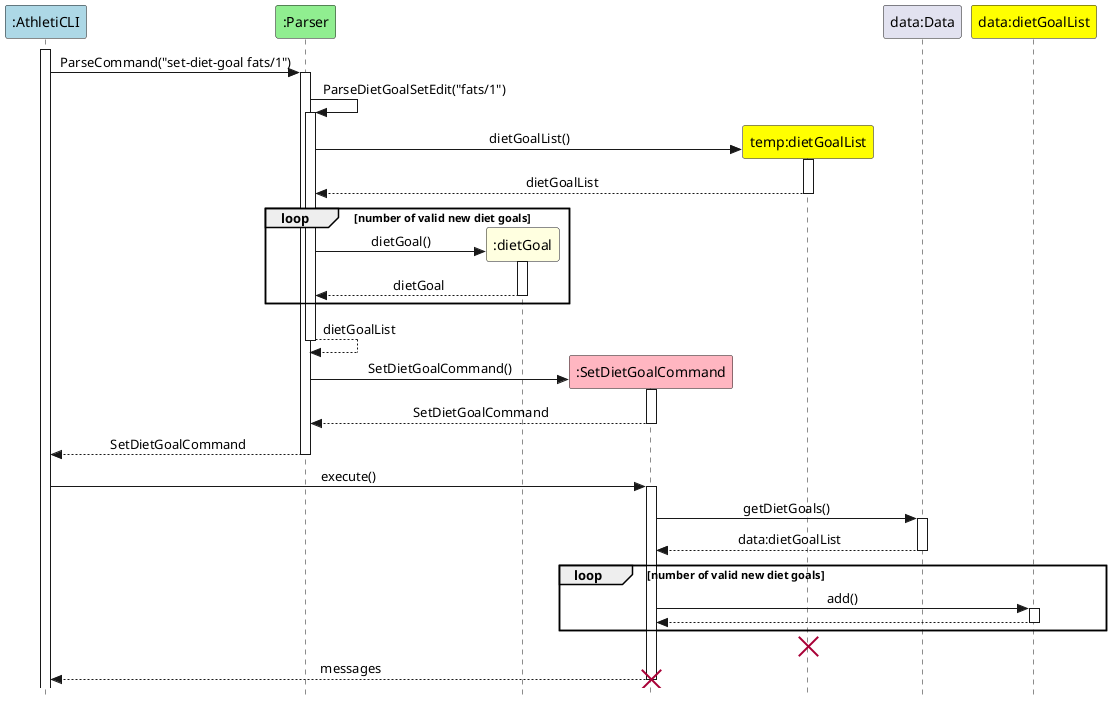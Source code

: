 @startuml
'https://plantuml.com/sequence-diagram
skinparam Style strictuml
skinparam SequenceMessageAlignment center
participant ":AthletiCLI" as AthletiCLI #lightblue
participant ":Parser" as Parser #lightgreen
participant ":dietGoal" as dietGoal #lightyellow
participant ":SetDietGoalCommand" as SetDietGoalCommand #lightpink
participant "temp:dietGoalList" as tempDietGoalList #yellow
participant "data:Data" as dataData
participant "data:dietGoalList" as dataDietGoalList #yellow


'autonumber
AthletiCLI++
AthletiCLI -> Parser++ : ParseCommand("set-diet-goal fats/1")
Parser -> Parser++ : ParseDietGoalSetEdit("fats/1")
create tempDietGoalList
Parser -> tempDietGoalList++ : dietGoalList()
tempDietGoalList --> Parser-- : dietGoalList

    loop number of valid new diet goals
    create dietGoal
    Parser -> dietGoal++ : dietGoal()
    dietGoal --> Parser-- : dietGoal
    end

Parser --> Parser-- : dietGoalList
create SetDietGoalCommand
Parser -> SetDietGoalCommand++ : SetDietGoalCommand()
SetDietGoalCommand --> Parser-- : SetDietGoalCommand
Parser --> AthletiCLI-- : SetDietGoalCommand
AthletiCLI -> SetDietGoalCommand++ : execute()
SetDietGoalCommand -> dataData++ : getDietGoals()
dataData --> SetDietGoalCommand-- : data:dietGoalList

    loop number of valid new diet goals
    SetDietGoalCommand -> dataDietGoalList++ : add()
    dataDietGoalList --> SetDietGoalCommand--
    end

destroy tempDietGoalList
SetDietGoalCommand --> AthletiCLI-- : messages

destroy SetDietGoalCommand

@enduml